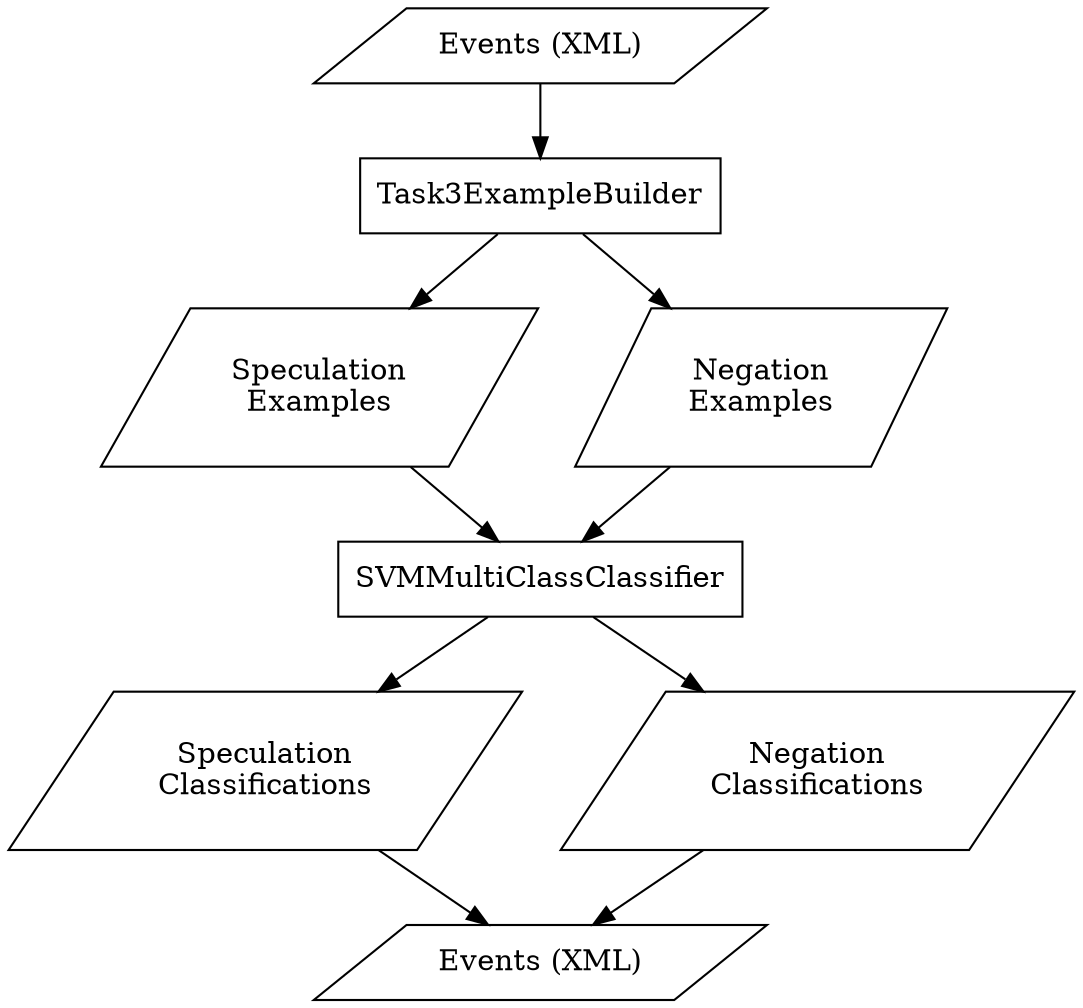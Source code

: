 digraph task3classification 
{
node [shape=polygon, skew=0.6, label="Events (XML)"]; events; 
node [shape=box, label="Task3ExampleBuilder"]; examplebuilder; 
node [shape=polygon, skew=0.6, label="Speculation\nExamples"]; specex;
node [shape=polygon, skew=0.6, label="Negation\nExamples"]; negex; 
node [shape=box, label="SVMMultiClassClassifier"]; classifier; 
node [shape=polygon, skew=0.6, label="Speculation\nClassifications"]; speccls;
node [shape=polygon, skew=0.6, label="Negation\nClassifications"]; negcls; 
node [shape=polygon, skew=0.6, label="Events (XML)"]; events2; 

events->examplebuilder;
examplebuilder->specex;
examplebuilder->negex;
specex->classifier;
negex->classifier;
classifier->speccls;
classifier->negcls;
speccls->events2;
negcls->events2;
}